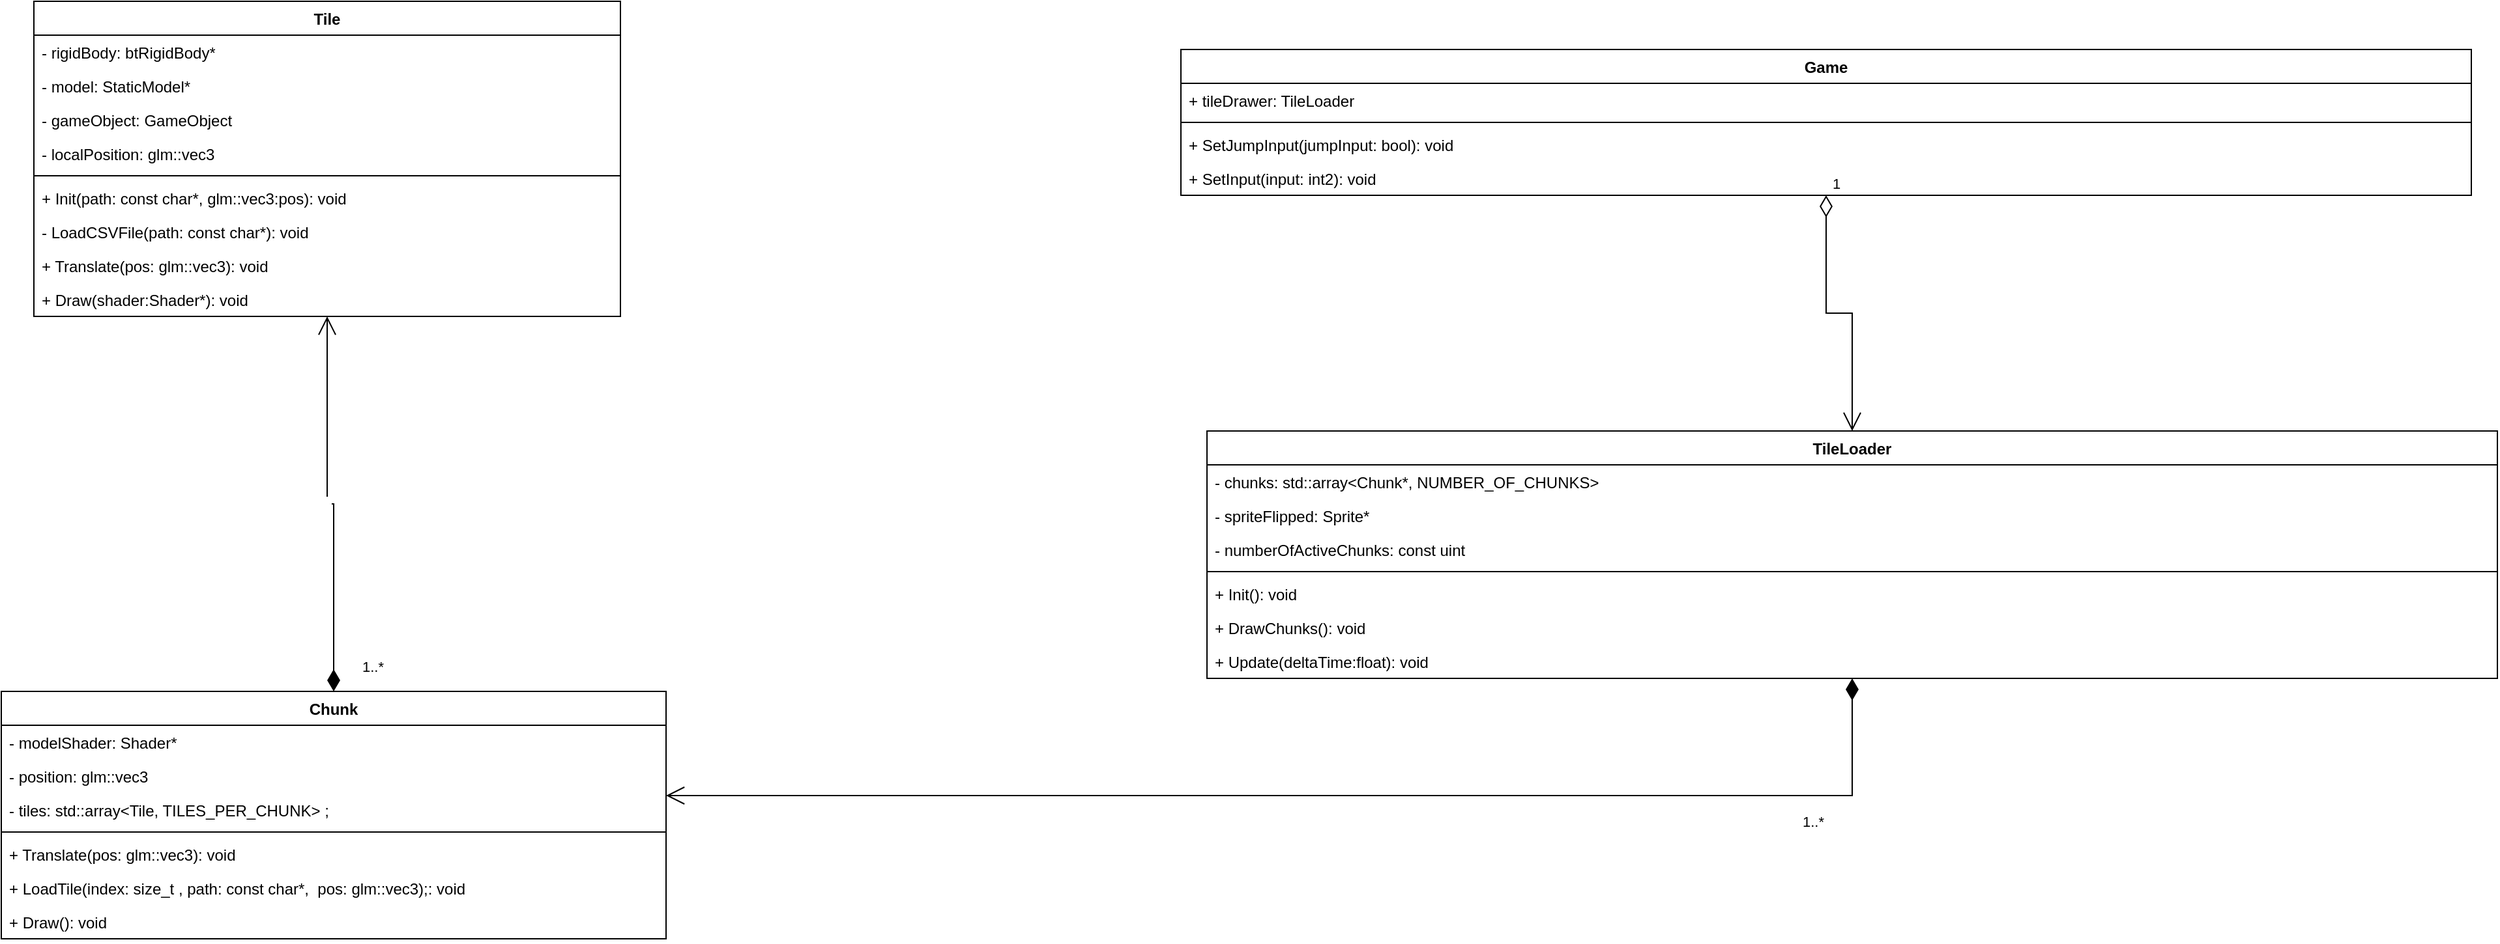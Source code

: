 <mxfile version="22.1.9" type="github">
  <diagram name="Page-1" id="c4acf3e9-155e-7222-9cf6-157b1a14988f">
    <mxGraphModel dx="4920" dy="3637" grid="1" gridSize="10" guides="1" tooltips="1" connect="1" arrows="1" fold="1" page="1" pageScale="1" pageWidth="850" pageHeight="1100" background="none" math="0" shadow="0">
      <root>
        <mxCell id="0" />
        <mxCell id="1" parent="0" />
        <mxCell id="GiUvbHlnb9BjUoea5KkQ-26" value="&lt;div&gt;TileLoader&lt;/div&gt;&lt;div&gt;&lt;br&gt;&lt;/div&gt;" style="swimlane;fontStyle=1;align=center;verticalAlign=top;childLayout=stackLayout;horizontal=1;startSize=26;horizontalStack=0;resizeParent=1;resizeParentMax=0;resizeLast=0;collapsible=1;marginBottom=0;whiteSpace=wrap;html=1;" vertex="1" parent="1">
          <mxGeometry x="500.003" y="-560.0" width="990" height="190" as="geometry" />
        </mxCell>
        <mxCell id="GiUvbHlnb9BjUoea5KkQ-28" value="- chunks: std::array&amp;lt;Chunk*, NUMBER_OF_CHUNKS&amp;gt;" style="text;strokeColor=none;fillColor=none;align=left;verticalAlign=top;spacingLeft=4;spacingRight=4;overflow=hidden;rotatable=0;points=[[0,0.5],[1,0.5]];portConstraint=eastwest;whiteSpace=wrap;html=1;" vertex="1" parent="GiUvbHlnb9BjUoea5KkQ-26">
          <mxGeometry y="26" width="990" height="26" as="geometry" />
        </mxCell>
        <mxCell id="GiUvbHlnb9BjUoea5KkQ-130" value="- spriteFlipped: Sprite*" style="text;strokeColor=none;fillColor=none;align=left;verticalAlign=top;spacingLeft=4;spacingRight=4;overflow=hidden;rotatable=0;points=[[0,0.5],[1,0.5]];portConstraint=eastwest;whiteSpace=wrap;html=1;" vertex="1" parent="GiUvbHlnb9BjUoea5KkQ-26">
          <mxGeometry y="52" width="990" height="26" as="geometry" />
        </mxCell>
        <mxCell id="GiUvbHlnb9BjUoea5KkQ-31" value="- numberOfActiveChunks: const uint" style="text;strokeColor=none;fillColor=none;align=left;verticalAlign=top;spacingLeft=4;spacingRight=4;overflow=hidden;rotatable=0;points=[[0,0.5],[1,0.5]];portConstraint=eastwest;whiteSpace=wrap;html=1;" vertex="1" parent="GiUvbHlnb9BjUoea5KkQ-26">
          <mxGeometry y="78" width="990" height="26" as="geometry" />
        </mxCell>
        <mxCell id="GiUvbHlnb9BjUoea5KkQ-40" value="" style="line;strokeWidth=1;fillColor=none;align=left;verticalAlign=middle;spacingTop=-1;spacingLeft=3;spacingRight=3;rotatable=0;labelPosition=right;points=[];portConstraint=eastwest;strokeColor=inherit;" vertex="1" parent="GiUvbHlnb9BjUoea5KkQ-26">
          <mxGeometry y="104" width="990" height="8" as="geometry" />
        </mxCell>
        <mxCell id="GiUvbHlnb9BjUoea5KkQ-41" value="+ Init(): void" style="text;strokeColor=none;fillColor=none;align=left;verticalAlign=top;spacingLeft=4;spacingRight=4;overflow=hidden;rotatable=0;points=[[0,0.5],[1,0.5]];portConstraint=eastwest;whiteSpace=wrap;html=1;" vertex="1" parent="GiUvbHlnb9BjUoea5KkQ-26">
          <mxGeometry y="112" width="990" height="26" as="geometry" />
        </mxCell>
        <mxCell id="GiUvbHlnb9BjUoea5KkQ-127" value="+ DrawChunks(): void" style="text;strokeColor=none;fillColor=none;align=left;verticalAlign=top;spacingLeft=4;spacingRight=4;overflow=hidden;rotatable=0;points=[[0,0.5],[1,0.5]];portConstraint=eastwest;whiteSpace=wrap;html=1;" vertex="1" parent="GiUvbHlnb9BjUoea5KkQ-26">
          <mxGeometry y="138" width="990" height="26" as="geometry" />
        </mxCell>
        <mxCell id="GiUvbHlnb9BjUoea5KkQ-44" value="+ Update(deltaTime:float): void" style="text;strokeColor=none;fillColor=none;align=left;verticalAlign=top;spacingLeft=4;spacingRight=4;overflow=hidden;rotatable=0;points=[[0,0.5],[1,0.5]];portConstraint=eastwest;whiteSpace=wrap;html=1;" vertex="1" parent="GiUvbHlnb9BjUoea5KkQ-26">
          <mxGeometry y="164" width="990" height="26" as="geometry" />
        </mxCell>
        <mxCell id="GiUvbHlnb9BjUoea5KkQ-51" value="Game" style="swimlane;fontStyle=1;align=center;verticalAlign=top;childLayout=stackLayout;horizontal=1;startSize=26;horizontalStack=0;resizeParent=1;resizeParentMax=0;resizeLast=0;collapsible=1;marginBottom=0;whiteSpace=wrap;html=1;" vertex="1" parent="1">
          <mxGeometry x="480.003" y="-853.0" width="990" height="112" as="geometry" />
        </mxCell>
        <mxCell id="GiUvbHlnb9BjUoea5KkQ-52" value="+ tileDrawer: TileLoader" style="text;strokeColor=none;fillColor=none;align=left;verticalAlign=top;spacingLeft=4;spacingRight=4;overflow=hidden;rotatable=0;points=[[0,0.5],[1,0.5]];portConstraint=eastwest;whiteSpace=wrap;html=1;" vertex="1" parent="GiUvbHlnb9BjUoea5KkQ-51">
          <mxGeometry y="26" width="990" height="26" as="geometry" />
        </mxCell>
        <mxCell id="GiUvbHlnb9BjUoea5KkQ-65" value="" style="line;strokeWidth=1;fillColor=none;align=left;verticalAlign=middle;spacingTop=-1;spacingLeft=3;spacingRight=3;rotatable=0;labelPosition=right;points=[];portConstraint=eastwest;strokeColor=inherit;" vertex="1" parent="GiUvbHlnb9BjUoea5KkQ-51">
          <mxGeometry y="52" width="990" height="8" as="geometry" />
        </mxCell>
        <mxCell id="GiUvbHlnb9BjUoea5KkQ-67" value="+ SetJumpInput(jumpInput: bool): void" style="text;strokeColor=none;fillColor=none;align=left;verticalAlign=top;spacingLeft=4;spacingRight=4;overflow=hidden;rotatable=0;points=[[0,0.5],[1,0.5]];portConstraint=eastwest;whiteSpace=wrap;html=1;" vertex="1" parent="GiUvbHlnb9BjUoea5KkQ-51">
          <mxGeometry y="60" width="990" height="26" as="geometry" />
        </mxCell>
        <mxCell id="GiUvbHlnb9BjUoea5KkQ-68" value="+ SetInput(input: int2): void" style="text;strokeColor=none;fillColor=none;align=left;verticalAlign=top;spacingLeft=4;spacingRight=4;overflow=hidden;rotatable=0;points=[[0,0.5],[1,0.5]];portConstraint=eastwest;whiteSpace=wrap;html=1;" vertex="1" parent="GiUvbHlnb9BjUoea5KkQ-51">
          <mxGeometry y="86" width="990" height="26" as="geometry" />
        </mxCell>
        <mxCell id="GiUvbHlnb9BjUoea5KkQ-76" value="1" style="endArrow=open;html=1;endSize=12;startArrow=diamondThin;startSize=14;startFill=0;edgeStyle=orthogonalEdgeStyle;align=left;verticalAlign=bottom;rounded=0;" edge="1" parent="1" source="GiUvbHlnb9BjUoea5KkQ-51" target="GiUvbHlnb9BjUoea5KkQ-26">
          <mxGeometry x="-1" y="3" relative="1" as="geometry">
            <mxPoint x="1020" y="-460" as="sourcePoint" />
            <mxPoint x="1180" y="-460" as="targetPoint" />
          </mxGeometry>
        </mxCell>
        <mxCell id="GiUvbHlnb9BjUoea5KkQ-79" value="Chunk" style="swimlane;fontStyle=1;align=center;verticalAlign=top;childLayout=stackLayout;horizontal=1;startSize=26;horizontalStack=0;resizeParent=1;resizeParentMax=0;resizeLast=0;collapsible=1;marginBottom=0;whiteSpace=wrap;html=1;" vertex="1" parent="1">
          <mxGeometry x="-425" y="-360" width="510" height="190" as="geometry" />
        </mxCell>
        <mxCell id="GiUvbHlnb9BjUoea5KkQ-80" value="- modelShader: Shader*" style="text;strokeColor=none;fillColor=none;align=left;verticalAlign=top;spacingLeft=4;spacingRight=4;overflow=hidden;rotatable=0;points=[[0,0.5],[1,0.5]];portConstraint=eastwest;whiteSpace=wrap;html=1;" vertex="1" parent="GiUvbHlnb9BjUoea5KkQ-79">
          <mxGeometry y="26" width="510" height="26" as="geometry" />
        </mxCell>
        <mxCell id="GiUvbHlnb9BjUoea5KkQ-89" value="- position: glm::vec3" style="text;strokeColor=none;fillColor=none;align=left;verticalAlign=top;spacingLeft=4;spacingRight=4;overflow=hidden;rotatable=0;points=[[0,0.5],[1,0.5]];portConstraint=eastwest;whiteSpace=wrap;html=1;" vertex="1" parent="GiUvbHlnb9BjUoea5KkQ-79">
          <mxGeometry y="52" width="510" height="26" as="geometry" />
        </mxCell>
        <mxCell id="GiUvbHlnb9BjUoea5KkQ-90" value="- tiles: std::array&amp;lt;Tile, TILES_PER_CHUNK&amp;gt; ;" style="text;strokeColor=none;fillColor=none;align=left;verticalAlign=top;spacingLeft=4;spacingRight=4;overflow=hidden;rotatable=0;points=[[0,0.5],[1,0.5]];portConstraint=eastwest;whiteSpace=wrap;html=1;" vertex="1" parent="GiUvbHlnb9BjUoea5KkQ-79">
          <mxGeometry y="78" width="510" height="26" as="geometry" />
        </mxCell>
        <mxCell id="GiUvbHlnb9BjUoea5KkQ-92" value="" style="line;strokeWidth=1;fillColor=none;align=left;verticalAlign=middle;spacingTop=-1;spacingLeft=3;spacingRight=3;rotatable=0;labelPosition=right;points=[];portConstraint=eastwest;strokeColor=inherit;" vertex="1" parent="GiUvbHlnb9BjUoea5KkQ-79">
          <mxGeometry y="104" width="510" height="8" as="geometry" />
        </mxCell>
        <mxCell id="GiUvbHlnb9BjUoea5KkQ-95" value="+ Translate(pos: glm::vec3): void" style="text;strokeColor=none;fillColor=none;align=left;verticalAlign=top;spacingLeft=4;spacingRight=4;overflow=hidden;rotatable=0;points=[[0,0.5],[1,0.5]];portConstraint=eastwest;whiteSpace=wrap;html=1;" vertex="1" parent="GiUvbHlnb9BjUoea5KkQ-79">
          <mxGeometry y="112" width="510" height="26" as="geometry" />
        </mxCell>
        <mxCell id="GiUvbHlnb9BjUoea5KkQ-96" value="+ LoadTile(index: size_t , path: const char*,&amp;nbsp; pos: glm::vec3);: void" style="text;strokeColor=none;fillColor=none;align=left;verticalAlign=top;spacingLeft=4;spacingRight=4;overflow=hidden;rotatable=0;points=[[0,0.5],[1,0.5]];portConstraint=eastwest;whiteSpace=wrap;html=1;" vertex="1" parent="GiUvbHlnb9BjUoea5KkQ-79">
          <mxGeometry y="138" width="510" height="26" as="geometry" />
        </mxCell>
        <mxCell id="GiUvbHlnb9BjUoea5KkQ-97" value="+ Draw(): void" style="text;strokeColor=none;fillColor=none;align=left;verticalAlign=top;spacingLeft=4;spacingRight=4;overflow=hidden;rotatable=0;points=[[0,0.5],[1,0.5]];portConstraint=eastwest;whiteSpace=wrap;html=1;" vertex="1" parent="GiUvbHlnb9BjUoea5KkQ-79">
          <mxGeometry y="164" width="510" height="26" as="geometry" />
        </mxCell>
        <mxCell id="GiUvbHlnb9BjUoea5KkQ-102" value="Tile" style="swimlane;fontStyle=1;align=center;verticalAlign=top;childLayout=stackLayout;horizontal=1;startSize=26;horizontalStack=0;resizeParent=1;resizeParentMax=0;resizeLast=0;collapsible=1;marginBottom=0;whiteSpace=wrap;html=1;" vertex="1" parent="1">
          <mxGeometry x="-400" y="-890" width="450" height="242" as="geometry" />
        </mxCell>
        <mxCell id="GiUvbHlnb9BjUoea5KkQ-103" value="- rigidBody: btRigidBody*" style="text;strokeColor=none;fillColor=none;align=left;verticalAlign=top;spacingLeft=4;spacingRight=4;overflow=hidden;rotatable=0;points=[[0,0.5],[1,0.5]];portConstraint=eastwest;whiteSpace=wrap;html=1;" vertex="1" parent="GiUvbHlnb9BjUoea5KkQ-102">
          <mxGeometry y="26" width="450" height="26" as="geometry" />
        </mxCell>
        <mxCell id="GiUvbHlnb9BjUoea5KkQ-104" value="- model: StaticModel*" style="text;strokeColor=none;fillColor=none;align=left;verticalAlign=top;spacingLeft=4;spacingRight=4;overflow=hidden;rotatable=0;points=[[0,0.5],[1,0.5]];portConstraint=eastwest;whiteSpace=wrap;html=1;" vertex="1" parent="GiUvbHlnb9BjUoea5KkQ-102">
          <mxGeometry y="52" width="450" height="26" as="geometry" />
        </mxCell>
        <mxCell id="GiUvbHlnb9BjUoea5KkQ-105" value="- gameObject: GameObject" style="text;strokeColor=none;fillColor=none;align=left;verticalAlign=top;spacingLeft=4;spacingRight=4;overflow=hidden;rotatable=0;points=[[0,0.5],[1,0.5]];portConstraint=eastwest;whiteSpace=wrap;html=1;" vertex="1" parent="GiUvbHlnb9BjUoea5KkQ-102">
          <mxGeometry y="78" width="450" height="26" as="geometry" />
        </mxCell>
        <mxCell id="GiUvbHlnb9BjUoea5KkQ-112" value="- localPosition: glm::vec3" style="text;strokeColor=none;fillColor=none;align=left;verticalAlign=top;spacingLeft=4;spacingRight=4;overflow=hidden;rotatable=0;points=[[0,0.5],[1,0.5]];portConstraint=eastwest;whiteSpace=wrap;html=1;" vertex="1" parent="GiUvbHlnb9BjUoea5KkQ-102">
          <mxGeometry y="104" width="450" height="26" as="geometry" />
        </mxCell>
        <mxCell id="GiUvbHlnb9BjUoea5KkQ-115" value="" style="line;strokeWidth=1;fillColor=none;align=left;verticalAlign=middle;spacingTop=-1;spacingLeft=3;spacingRight=3;rotatable=0;labelPosition=right;points=[];portConstraint=eastwest;strokeColor=inherit;" vertex="1" parent="GiUvbHlnb9BjUoea5KkQ-102">
          <mxGeometry y="130" width="450" height="8" as="geometry" />
        </mxCell>
        <mxCell id="GiUvbHlnb9BjUoea5KkQ-116" value="+ Init(path: const char*, glm::vec3:pos): void" style="text;strokeColor=none;fillColor=none;align=left;verticalAlign=top;spacingLeft=4;spacingRight=4;overflow=hidden;rotatable=0;points=[[0,0.5],[1,0.5]];portConstraint=eastwest;whiteSpace=wrap;html=1;" vertex="1" parent="GiUvbHlnb9BjUoea5KkQ-102">
          <mxGeometry y="138" width="450" height="26" as="geometry" />
        </mxCell>
        <mxCell id="GiUvbHlnb9BjUoea5KkQ-117" value="- LoadCSVFile(path: const char*): void" style="text;strokeColor=none;fillColor=none;align=left;verticalAlign=top;spacingLeft=4;spacingRight=4;overflow=hidden;rotatable=0;points=[[0,0.5],[1,0.5]];portConstraint=eastwest;whiteSpace=wrap;html=1;" vertex="1" parent="GiUvbHlnb9BjUoea5KkQ-102">
          <mxGeometry y="164" width="450" height="26" as="geometry" />
        </mxCell>
        <mxCell id="GiUvbHlnb9BjUoea5KkQ-118" value="+ Translate(pos: glm::vec3): void" style="text;strokeColor=none;fillColor=none;align=left;verticalAlign=top;spacingLeft=4;spacingRight=4;overflow=hidden;rotatable=0;points=[[0,0.5],[1,0.5]];portConstraint=eastwest;whiteSpace=wrap;html=1;" vertex="1" parent="GiUvbHlnb9BjUoea5KkQ-102">
          <mxGeometry y="190" width="450" height="26" as="geometry" />
        </mxCell>
        <mxCell id="GiUvbHlnb9BjUoea5KkQ-120" value="+ Draw(shader:Shader*): void" style="text;strokeColor=none;fillColor=none;align=left;verticalAlign=top;spacingLeft=4;spacingRight=4;overflow=hidden;rotatable=0;points=[[0,0.5],[1,0.5]];portConstraint=eastwest;whiteSpace=wrap;html=1;" vertex="1" parent="GiUvbHlnb9BjUoea5KkQ-102">
          <mxGeometry y="216" width="450" height="26" as="geometry" />
        </mxCell>
        <mxCell id="GiUvbHlnb9BjUoea5KkQ-125" value="1..*" style="endArrow=open;html=1;endSize=12;startArrow=diamondThin;startSize=14;startFill=1;edgeStyle=orthogonalEdgeStyle;align=left;verticalAlign=bottom;rounded=0;" edge="1" parent="1" source="GiUvbHlnb9BjUoea5KkQ-79" target="GiUvbHlnb9BjUoea5KkQ-102">
          <mxGeometry x="-0.932" y="-20" relative="1" as="geometry">
            <mxPoint x="-100" y="-340" as="sourcePoint" />
            <mxPoint x="60" y="-340" as="targetPoint" />
            <mxPoint as="offset" />
          </mxGeometry>
        </mxCell>
        <mxCell id="GiUvbHlnb9BjUoea5KkQ-126" value="1..*" style="endArrow=open;html=1;endSize=12;startArrow=diamondThin;startSize=14;startFill=1;edgeStyle=orthogonalEdgeStyle;align=left;verticalAlign=bottom;rounded=0;" edge="1" parent="1" source="GiUvbHlnb9BjUoea5KkQ-26" target="GiUvbHlnb9BjUoea5KkQ-79">
          <mxGeometry x="-0.739" y="29" relative="1" as="geometry">
            <mxPoint x="180" y="-380" as="sourcePoint" />
            <mxPoint x="340" y="-380" as="targetPoint" />
            <Array as="points">
              <mxPoint x="995" y="-280" />
            </Array>
            <mxPoint as="offset" />
          </mxGeometry>
        </mxCell>
      </root>
    </mxGraphModel>
  </diagram>
</mxfile>
